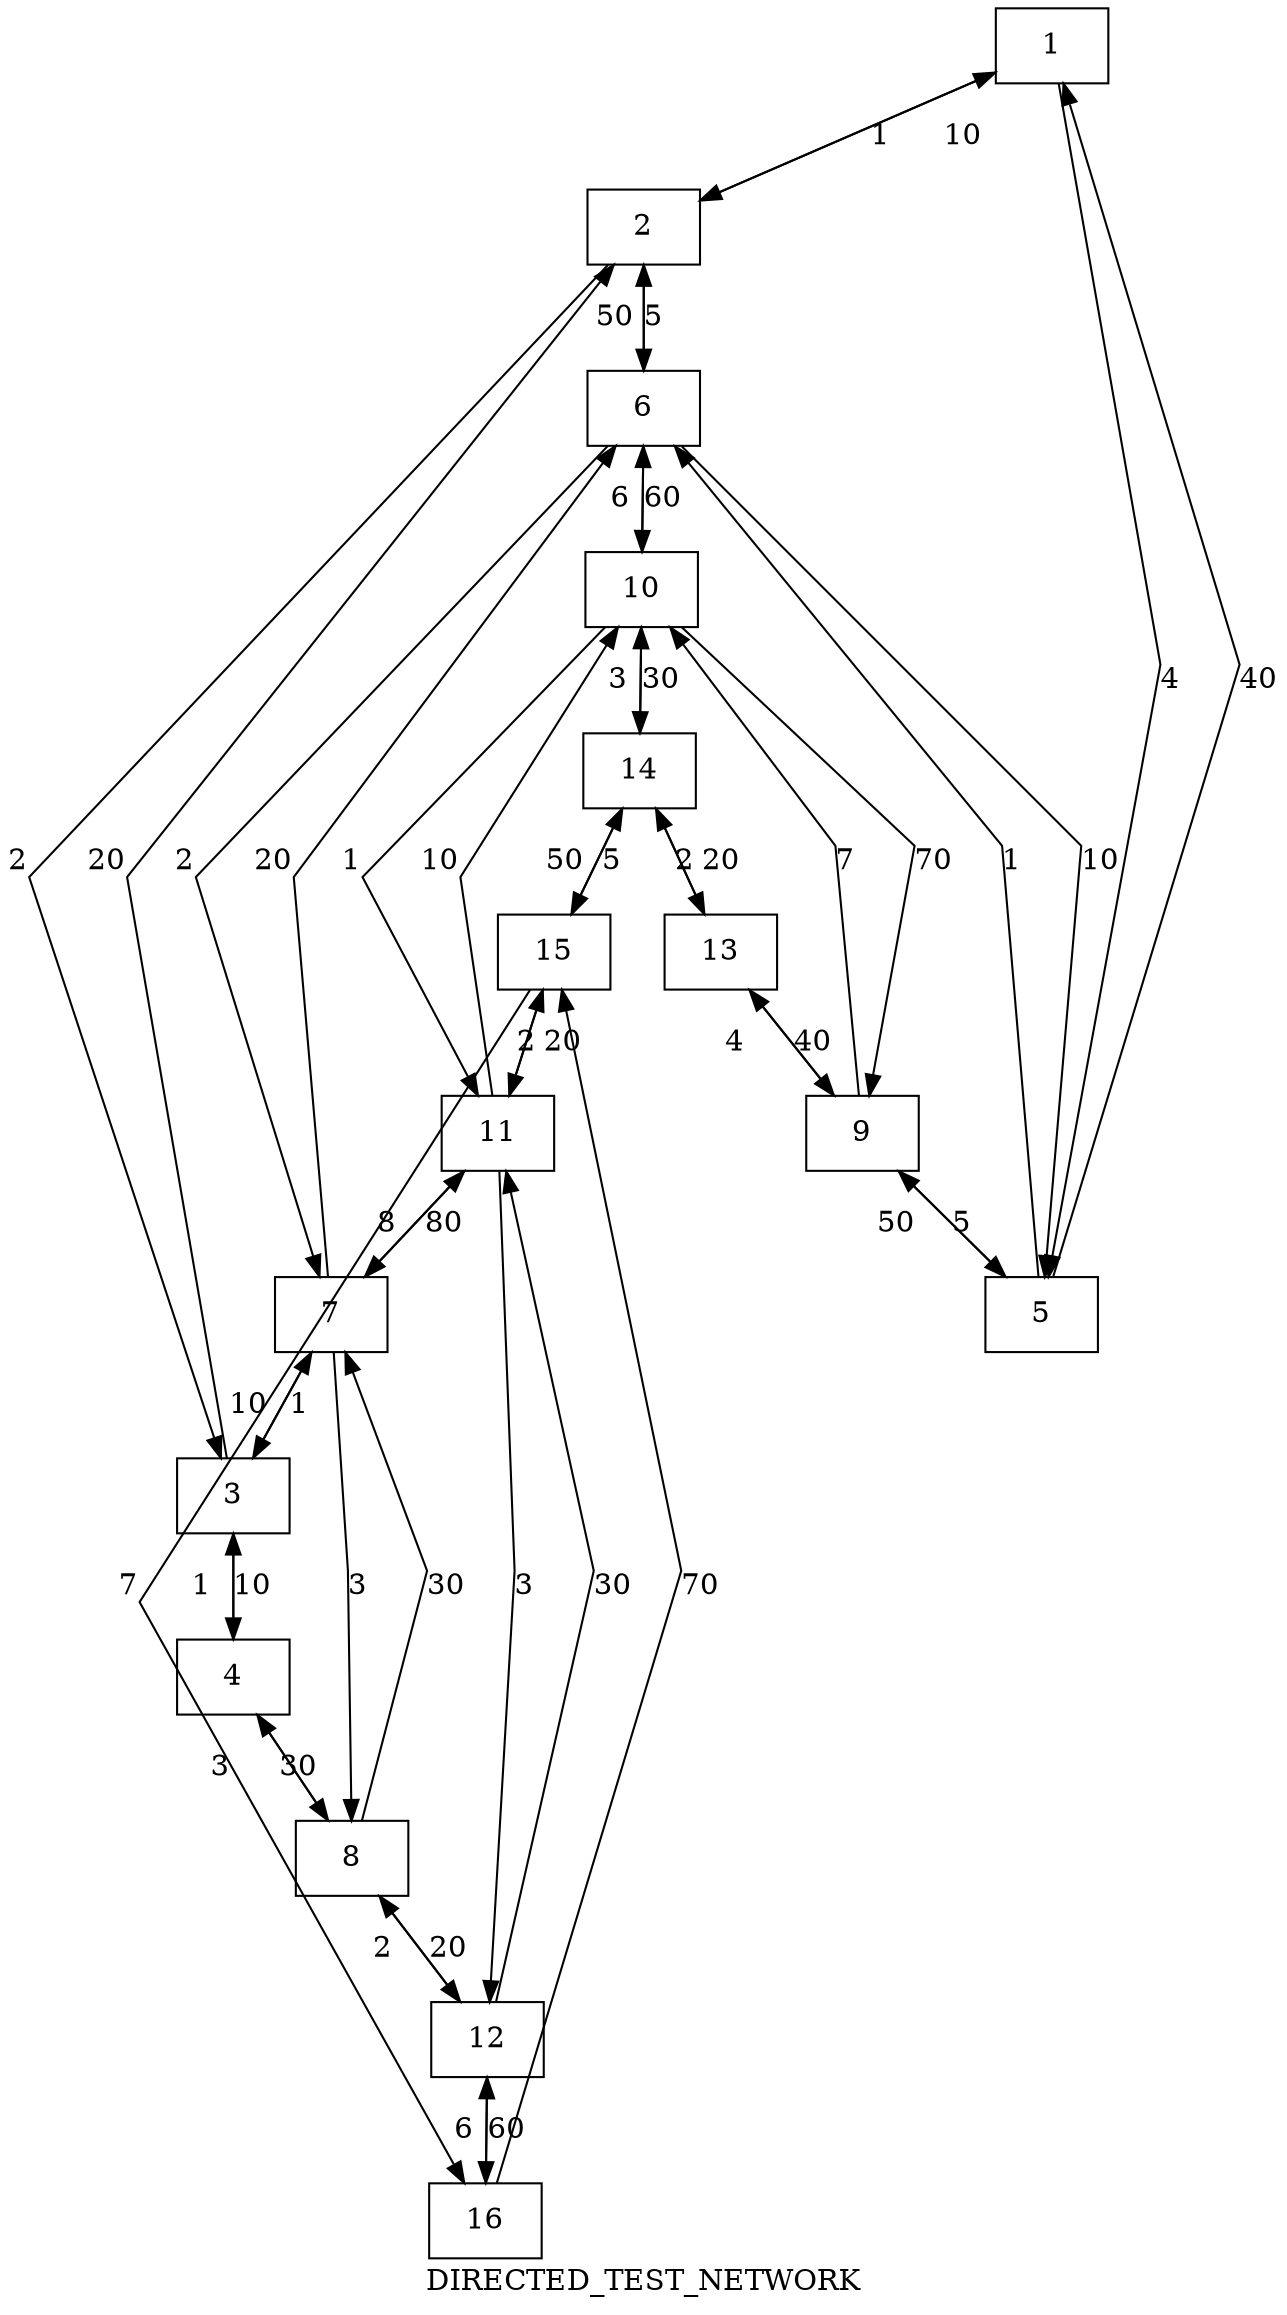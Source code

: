 digraph Test {

	/*compound=true*/
	node [shape=box];
	edge [len=2];
	/*Instantiation of nodes, required to successfully calling .get_node_list() 		(pydot) */
	1[]; 2[]; 3[]; 4[]; 5[]; 6[]; 7[]; 8[];	9[]; 10[]; 11[]; 12[]; 13[]; 14[];
	15[]; 16[];
	overlap = scale;
	splines = false;
	label = DIRECTED_TEST_NETWORK;
	//orientation = portrait;

	1 -> 2	[label=1,throughput=16,latency=4,delay=3,bandwidth = 10];
	2 -> 1	[label=10,throughput=16,latency=4,delay=3,bandwidth = 10];
	1 -> 5	[label=4,throughput=12,latency=3,delay=2,bandwidth = 20];
	5 -> 1	[label=40,throughput=12,latency=3,delay=2,bandwidth = 20];
	2 -> 3	[label=2,throughput=10,latency=2,delay=4,bandwidth = 20];
	3 -> 2	[label=20,throughput=10,latency=2,delay=4,bandwidth = 20];
	2 -> 6	[label=5,throughput=9,latency=5,delay=1,bandwidth = 20];
	6 -> 2	[label=50,throughput=9,latency=5,delay=1,bandwidth = 20];
	3 -> 4	[label=1,throughput=11,latency=6,delay=2,bandwidth = 20];
	4 -> 3	[label=10,throughput=11,latency=6,delay=2,bandwidth = 20];
	3 -> 7	[label=1,throughput=14,latency=8,delay=3,bandwidth = 20];
	7 -> 3	[label=10,throughput=14,latency=8,delay=3,bandwidth = 20];
	4 -> 8	[label=3,throughput=16,latency=9,delay=2,bandwidth = 20];
	8 -> 4	[label=30,throughput=16,latency=9,delay=2,bandwidth = 20];
	5 -> 6	[label=1,throughput=17,latency=3,delay=1,bandwidth = 20];
	6 -> 5	[label=10,throughput=17,latency=3,delay=1,bandwidth = 20];
	5 -> 9	[label=5,throughput=20,latency=10,delay=5,bandwidth = 10];
	9 -> 5	[label=50,throughput=20,latency=10,delay=5,bandwidth = 10];
	6 -> 7	[label=2,throughput=30,latency=3,delay=4,bandwidth = 20];
	7 -> 6	[label=20,throughput=30,latency=3,delay=4,bandwidth = 20];
	6 -> 10	[label=6,throughput=15,latency=1,delay=2,bandwidth = 20];
	10 -> 6	[label=60,throughput=15,latency=1,delay=2,bandwidth = 20];
	7 -> 8	[label=3,throughput=15,latency=2,delay=3,bandwidth = 20];
	8 -> 7	[label=30,throughput=15,latency=2,delay=3,bandwidth = 20];
	7 -> 11	[label=8,throughput=18,latency=4,delay=1,bandwidth = 20];
	11 -> 7	[label=80,throughput=18,latency=4,delay=1,bandwidth = 20];
	8 -> 12	[label=2,throughput=19,latency=5,delay=4,bandwidth = 10];
	12 -> 8	[label=20,throughput=19,latency=5,delay=4,bandwidth = 10];
	9 -> 10	[label=7,throughput=17,latency=8,delay=1,bandwidth = 20];
	10 -> 9	[label=70,throughput=17,latency=8,delay=1,bandwidth = 20];
	9 -> 13	[label=4,throughput=22,latency=8,delay=2,bandwidth = 10];
	13 -> 9	[label=40,throughput=22,latency=8,delay=2,bandwidth = 10];
	10 -> 11[label=1,throughput=23,latency=9,delay=2,bandwidth = 20];
	11 -> 10[label=10,throughput=23,latency=9,delay=2,bandwidth = 20];
	10 -> 14[label=3,throughput=31,latency=3,delay=3,bandwidth = 20];
	14 -> 10[label=30,throughput=31,latency=3,delay=3,bandwidth = 20];
	11 -> 12[label=3,throughput=36,latency=2,delay=5,bandwidth = 20];
	12 -> 11[label=30,throughput=36,latency=2,delay=5,bandwidth = 20];
	11 -> 15[label=2,throughput=22,latency=5,delay=1,bandwidth = 10];
	15 -> 11[label=20,throughput=22,latency=5,delay=1,bandwidth = 10];
	12 -> 16[label=6,throughput=12,latency=9,delay=4,bandwidth = 20];
	16 -> 12[label=60,throughput=12,latency=9,delay=4,bandwidth = 20];
	13 -> 14[label=2,throughput=27,latency=10,delay=2,bandwidth = 20];
	14 -> 13[label=20,throughput=27,latency=10,delay=2,bandwidth = 20];
	14 -> 15[label=5,throughput=26,latency=1,delay=1,bandwidth = 20];
	15 -> 14[label=50,throughput=26,latency=1,delay=1,bandwidth = 20];
	15 -> 16[label=7,throughput=14,latency=1,delay=3,bandwidth = 20];
	16 -> 15[label=70,throughput=14,latency=1,delay=3,bandwidth = 20];

}
